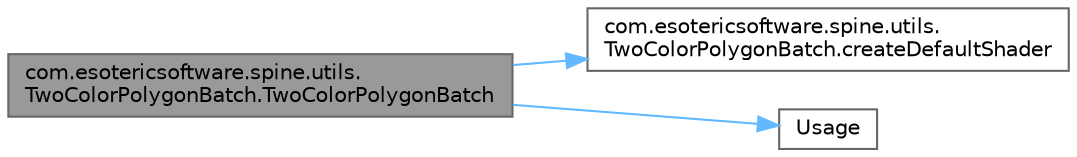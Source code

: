 digraph "com.esotericsoftware.spine.utils.TwoColorPolygonBatch.TwoColorPolygonBatch"
{
 // LATEX_PDF_SIZE
  bgcolor="transparent";
  edge [fontname=Helvetica,fontsize=10,labelfontname=Helvetica,labelfontsize=10];
  node [fontname=Helvetica,fontsize=10,shape=box,height=0.2,width=0.4];
  rankdir="LR";
  Node1 [id="Node000001",label="com.esotericsoftware.spine.utils.\lTwoColorPolygonBatch.TwoColorPolygonBatch",height=0.2,width=0.4,color="gray40", fillcolor="grey60", style="filled", fontcolor="black",tooltip=" "];
  Node1 -> Node2 [id="edge1_Node000001_Node000002",color="steelblue1",style="solid",tooltip=" "];
  Node2 [id="Node000002",label="com.esotericsoftware.spine.utils.\lTwoColorPolygonBatch.createDefaultShader",height=0.2,width=0.4,color="grey40", fillcolor="white", style="filled",URL="$classcom_1_1esotericsoftware_1_1spine_1_1utils_1_1_two_color_polygon_batch.html#aa81906e1d54546e732ad7465b2ae2f56",tooltip=" "];
  Node1 -> Node3 [id="edge2_Node000001_Node000003",color="steelblue1",style="solid",tooltip=" "];
  Node3 [id="Node000003",label="Usage",height=0.2,width=0.4,color="grey40", fillcolor="white", style="filled",URL="$polymain_8cpp.html#a5b80af9316419761d9ee0e8fd53455fd",tooltip=" "];
}
